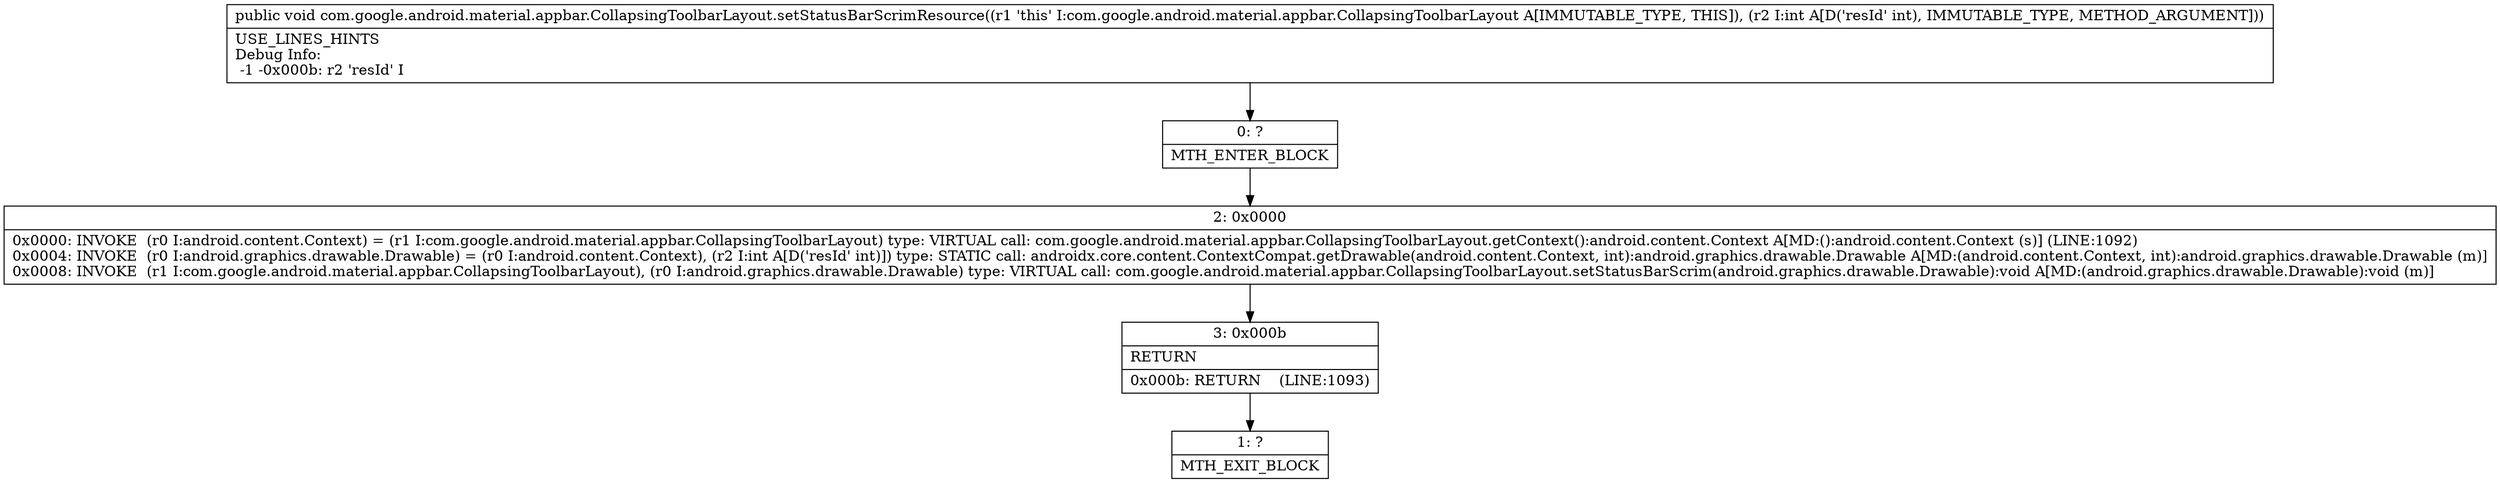 digraph "CFG forcom.google.android.material.appbar.CollapsingToolbarLayout.setStatusBarScrimResource(I)V" {
Node_0 [shape=record,label="{0\:\ ?|MTH_ENTER_BLOCK\l}"];
Node_2 [shape=record,label="{2\:\ 0x0000|0x0000: INVOKE  (r0 I:android.content.Context) = (r1 I:com.google.android.material.appbar.CollapsingToolbarLayout) type: VIRTUAL call: com.google.android.material.appbar.CollapsingToolbarLayout.getContext():android.content.Context A[MD:():android.content.Context (s)] (LINE:1092)\l0x0004: INVOKE  (r0 I:android.graphics.drawable.Drawable) = (r0 I:android.content.Context), (r2 I:int A[D('resId' int)]) type: STATIC call: androidx.core.content.ContextCompat.getDrawable(android.content.Context, int):android.graphics.drawable.Drawable A[MD:(android.content.Context, int):android.graphics.drawable.Drawable (m)]\l0x0008: INVOKE  (r1 I:com.google.android.material.appbar.CollapsingToolbarLayout), (r0 I:android.graphics.drawable.Drawable) type: VIRTUAL call: com.google.android.material.appbar.CollapsingToolbarLayout.setStatusBarScrim(android.graphics.drawable.Drawable):void A[MD:(android.graphics.drawable.Drawable):void (m)]\l}"];
Node_3 [shape=record,label="{3\:\ 0x000b|RETURN\l|0x000b: RETURN    (LINE:1093)\l}"];
Node_1 [shape=record,label="{1\:\ ?|MTH_EXIT_BLOCK\l}"];
MethodNode[shape=record,label="{public void com.google.android.material.appbar.CollapsingToolbarLayout.setStatusBarScrimResource((r1 'this' I:com.google.android.material.appbar.CollapsingToolbarLayout A[IMMUTABLE_TYPE, THIS]), (r2 I:int A[D('resId' int), IMMUTABLE_TYPE, METHOD_ARGUMENT]))  | USE_LINES_HINTS\lDebug Info:\l  \-1 \-0x000b: r2 'resId' I\l}"];
MethodNode -> Node_0;Node_0 -> Node_2;
Node_2 -> Node_3;
Node_3 -> Node_1;
}

